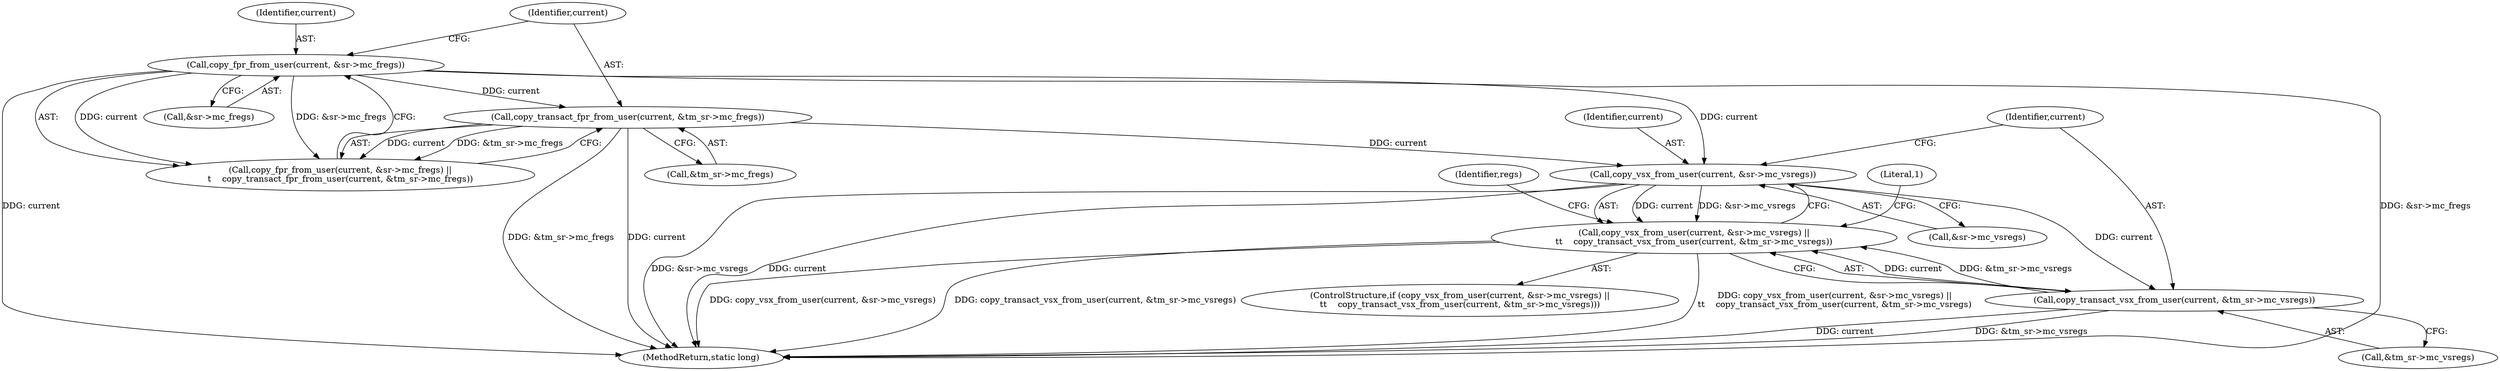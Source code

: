 digraph "0_linux_d2b9d2a5ad5ef04ff978c9923d19730cb05efd55@API" {
"1000336" [label="(Call,copy_vsx_from_user(current, &sr->mc_vsregs))"];
"1000310" [label="(Call,copy_fpr_from_user(current, &sr->mc_fregs))"];
"1000316" [label="(Call,copy_transact_fpr_from_user(current, &tm_sr->mc_fregs))"];
"1000335" [label="(Call,copy_vsx_from_user(current, &sr->mc_vsregs) ||\n\t\t    copy_transact_vsx_from_user(current, &tm_sr->mc_vsregs))"];
"1000342" [label="(Call,copy_transact_vsx_from_user(current, &tm_sr->mc_vsregs))"];
"1000309" [label="(Call,copy_fpr_from_user(current, &sr->mc_fregs) ||\n\t    copy_transact_fpr_from_user(current, &tm_sr->mc_fregs))"];
"1000334" [label="(ControlStructure,if (copy_vsx_from_user(current, &sr->mc_vsregs) ||\n\t\t    copy_transact_vsx_from_user(current, &tm_sr->mc_vsregs)))"];
"1000349" [label="(Literal,1)"];
"1000312" [label="(Call,&sr->mc_fregs)"];
"1000342" [label="(Call,copy_transact_vsx_from_user(current, &tm_sr->mc_vsregs))"];
"1000337" [label="(Identifier,current)"];
"1000311" [label="(Identifier,current)"];
"1000343" [label="(Identifier,current)"];
"1000395" [label="(Identifier,regs)"];
"1000338" [label="(Call,&sr->mc_vsregs)"];
"1000344" [label="(Call,&tm_sr->mc_vsregs)"];
"1000310" [label="(Call,copy_fpr_from_user(current, &sr->mc_fregs))"];
"1000533" [label="(MethodReturn,static long)"];
"1000317" [label="(Identifier,current)"];
"1000316" [label="(Call,copy_transact_fpr_from_user(current, &tm_sr->mc_fregs))"];
"1000318" [label="(Call,&tm_sr->mc_fregs)"];
"1000335" [label="(Call,copy_vsx_from_user(current, &sr->mc_vsregs) ||\n\t\t    copy_transact_vsx_from_user(current, &tm_sr->mc_vsregs))"];
"1000336" [label="(Call,copy_vsx_from_user(current, &sr->mc_vsregs))"];
"1000336" -> "1000335"  [label="AST: "];
"1000336" -> "1000338"  [label="CFG: "];
"1000337" -> "1000336"  [label="AST: "];
"1000338" -> "1000336"  [label="AST: "];
"1000343" -> "1000336"  [label="CFG: "];
"1000335" -> "1000336"  [label="CFG: "];
"1000336" -> "1000533"  [label="DDG: &sr->mc_vsregs"];
"1000336" -> "1000533"  [label="DDG: current"];
"1000336" -> "1000335"  [label="DDG: current"];
"1000336" -> "1000335"  [label="DDG: &sr->mc_vsregs"];
"1000310" -> "1000336"  [label="DDG: current"];
"1000316" -> "1000336"  [label="DDG: current"];
"1000336" -> "1000342"  [label="DDG: current"];
"1000310" -> "1000309"  [label="AST: "];
"1000310" -> "1000312"  [label="CFG: "];
"1000311" -> "1000310"  [label="AST: "];
"1000312" -> "1000310"  [label="AST: "];
"1000317" -> "1000310"  [label="CFG: "];
"1000309" -> "1000310"  [label="CFG: "];
"1000310" -> "1000533"  [label="DDG: &sr->mc_fregs"];
"1000310" -> "1000533"  [label="DDG: current"];
"1000310" -> "1000309"  [label="DDG: current"];
"1000310" -> "1000309"  [label="DDG: &sr->mc_fregs"];
"1000310" -> "1000316"  [label="DDG: current"];
"1000316" -> "1000309"  [label="AST: "];
"1000316" -> "1000318"  [label="CFG: "];
"1000317" -> "1000316"  [label="AST: "];
"1000318" -> "1000316"  [label="AST: "];
"1000309" -> "1000316"  [label="CFG: "];
"1000316" -> "1000533"  [label="DDG: &tm_sr->mc_fregs"];
"1000316" -> "1000533"  [label="DDG: current"];
"1000316" -> "1000309"  [label="DDG: current"];
"1000316" -> "1000309"  [label="DDG: &tm_sr->mc_fregs"];
"1000335" -> "1000334"  [label="AST: "];
"1000335" -> "1000342"  [label="CFG: "];
"1000342" -> "1000335"  [label="AST: "];
"1000349" -> "1000335"  [label="CFG: "];
"1000395" -> "1000335"  [label="CFG: "];
"1000335" -> "1000533"  [label="DDG: copy_vsx_from_user(current, &sr->mc_vsregs)"];
"1000335" -> "1000533"  [label="DDG: copy_transact_vsx_from_user(current, &tm_sr->mc_vsregs)"];
"1000335" -> "1000533"  [label="DDG: copy_vsx_from_user(current, &sr->mc_vsregs) ||\n\t\t    copy_transact_vsx_from_user(current, &tm_sr->mc_vsregs)"];
"1000342" -> "1000335"  [label="DDG: current"];
"1000342" -> "1000335"  [label="DDG: &tm_sr->mc_vsregs"];
"1000342" -> "1000344"  [label="CFG: "];
"1000343" -> "1000342"  [label="AST: "];
"1000344" -> "1000342"  [label="AST: "];
"1000342" -> "1000533"  [label="DDG: &tm_sr->mc_vsregs"];
"1000342" -> "1000533"  [label="DDG: current"];
}
